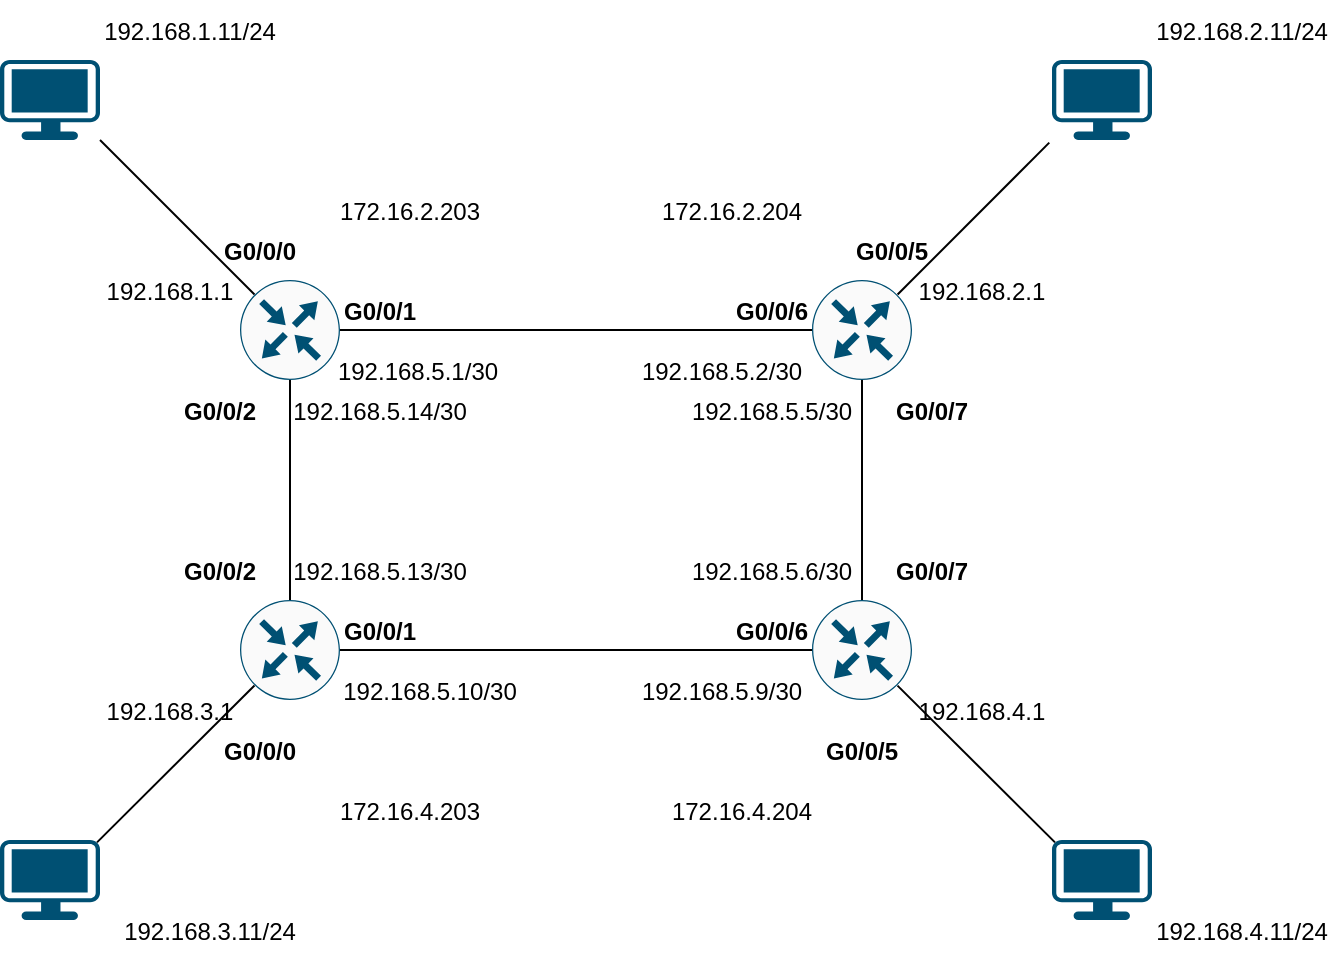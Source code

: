 <mxfile>
    <diagram id="MrVb-e5zkZLXbYLeOkRT" name="第 1 页">
        <mxGraphModel dx="906" dy="659" grid="1" gridSize="10" guides="1" tooltips="1" connect="1" arrows="1" fold="1" page="1" pageScale="1" pageWidth="827" pageHeight="1169" math="0" shadow="0">
            <root>
                <mxCell id="0"/>
                <mxCell id="1" parent="0"/>
                <mxCell id="2" value="" style="sketch=0;points=[[0.5,0,0],[1,0.5,0],[0.5,1,0],[0,0.5,0],[0.145,0.145,0],[0.856,0.145,0],[0.855,0.856,0],[0.145,0.855,0]];verticalLabelPosition=bottom;verticalAlign=top;aspect=fixed;align=center;pointerEvents=1;shape=mxgraph.cisco19.rect;prIcon=router;fillColor=#FAFAFA;strokeColor=#005073;" parent="1" vertex="1">
                    <mxGeometry x="204" y="280" width="50" height="50" as="geometry"/>
                </mxCell>
                <mxCell id="3" value="" style="sketch=0;points=[[0.5,0,0],[1,0.5,0],[0.5,1,0],[0,0.5,0],[0.145,0.145,0],[0.856,0.145,0],[0.855,0.856,0],[0.145,0.855,0]];verticalLabelPosition=bottom;verticalAlign=top;aspect=fixed;align=center;pointerEvents=1;shape=mxgraph.cisco19.rect;prIcon=router;fillColor=#FAFAFA;strokeColor=#005073;" parent="1" vertex="1">
                    <mxGeometry x="490" y="280" width="50" height="50" as="geometry"/>
                </mxCell>
                <mxCell id="4" value="" style="sketch=0;points=[[0.5,0,0],[1,0.5,0],[0.5,1,0],[0,0.5,0],[0.145,0.145,0],[0.856,0.145,0],[0.855,0.856,0],[0.145,0.855,0]];verticalLabelPosition=bottom;verticalAlign=top;aspect=fixed;align=center;pointerEvents=1;shape=mxgraph.cisco19.rect;prIcon=router;fillColor=#FAFAFA;strokeColor=#005073;" parent="1" vertex="1">
                    <mxGeometry x="204" y="440" width="50" height="50" as="geometry"/>
                </mxCell>
                <mxCell id="5" value="" style="sketch=0;points=[[0.5,0,0],[1,0.5,0],[0.5,1,0],[0,0.5,0],[0.145,0.145,0],[0.856,0.145,0],[0.855,0.856,0],[0.145,0.855,0]];verticalLabelPosition=bottom;verticalAlign=top;aspect=fixed;align=center;pointerEvents=1;shape=mxgraph.cisco19.rect;prIcon=router;fillColor=#FAFAFA;strokeColor=#005073;" parent="1" vertex="1">
                    <mxGeometry x="490" y="440" width="50" height="50" as="geometry"/>
                </mxCell>
                <mxCell id="6" value="" style="points=[[0.03,0.03,0],[0.5,0,0],[0.97,0.03,0],[1,0.4,0],[0.97,0.745,0],[0.5,1,0],[0.03,0.745,0],[0,0.4,0]];verticalLabelPosition=bottom;sketch=0;verticalAlign=top;aspect=fixed;align=center;pointerEvents=1;shape=mxgraph.cisco19.workstation;fillColor=#005073;strokeColor=none;" parent="1" vertex="1">
                    <mxGeometry x="84" y="170" width="50" height="40" as="geometry"/>
                </mxCell>
                <mxCell id="7" value="" style="points=[[0.03,0.03,0],[0.5,0,0],[0.97,0.03,0],[1,0.4,0],[0.97,0.745,0],[0.5,1,0],[0.03,0.745,0],[0,0.4,0]];verticalLabelPosition=bottom;sketch=0;verticalAlign=top;aspect=fixed;align=center;pointerEvents=1;shape=mxgraph.cisco19.workstation;fillColor=#005073;strokeColor=none;" parent="1" vertex="1">
                    <mxGeometry x="610" y="170" width="50" height="40" as="geometry"/>
                </mxCell>
                <mxCell id="8" value="" style="points=[[0.03,0.03,0],[0.5,0,0],[0.97,0.03,0],[1,0.4,0],[0.97,0.745,0],[0.5,1,0],[0.03,0.745,0],[0,0.4,0]];verticalLabelPosition=bottom;sketch=0;verticalAlign=top;aspect=fixed;align=center;pointerEvents=1;shape=mxgraph.cisco19.workstation;fillColor=#005073;strokeColor=none;" parent="1" vertex="1">
                    <mxGeometry x="84" y="560" width="50" height="40" as="geometry"/>
                </mxCell>
                <mxCell id="9" value="" style="points=[[0.03,0.03,0],[0.5,0,0],[0.97,0.03,0],[1,0.4,0],[0.97,0.745,0],[0.5,1,0],[0.03,0.745,0],[0,0.4,0]];verticalLabelPosition=bottom;sketch=0;verticalAlign=top;aspect=fixed;align=center;pointerEvents=1;shape=mxgraph.cisco19.workstation;fillColor=#005073;strokeColor=none;" parent="1" vertex="1">
                    <mxGeometry x="610" y="560" width="50" height="40" as="geometry"/>
                </mxCell>
                <mxCell id="10" value="" style="endArrow=none;entryX=1;entryY=1;entryDx=0;entryDy=0;entryPerimeter=0;exitX=0.145;exitY=0.145;exitDx=0;exitDy=0;exitPerimeter=0;" parent="1" source="2" target="6" edge="1">
                    <mxGeometry width="50" height="50" relative="1" as="geometry">
                        <mxPoint x="314" y="360" as="sourcePoint"/>
                        <mxPoint x="364" y="310" as="targetPoint"/>
                    </mxGeometry>
                </mxCell>
                <mxCell id="13" value="" style="endArrow=none;entryX=-0.027;entryY=1.033;entryDx=0;entryDy=0;entryPerimeter=0;exitX=0.856;exitY=0.145;exitDx=0;exitDy=0;exitPerimeter=0;" parent="1" source="3" target="7" edge="1">
                    <mxGeometry width="50" height="50" relative="1" as="geometry">
                        <mxPoint x="400" y="360" as="sourcePoint"/>
                        <mxPoint x="450" y="310" as="targetPoint"/>
                    </mxGeometry>
                </mxCell>
                <mxCell id="14" value="" style="endArrow=none;entryX=0.03;entryY=0.03;entryDx=0;entryDy=0;entryPerimeter=0;exitX=0.855;exitY=0.856;exitDx=0;exitDy=0;exitPerimeter=0;" parent="1" source="5" target="9" edge="1">
                    <mxGeometry width="50" height="50" relative="1" as="geometry">
                        <mxPoint x="543" y="297" as="sourcePoint"/>
                        <mxPoint x="619" y="221" as="targetPoint"/>
                    </mxGeometry>
                </mxCell>
                <mxCell id="15" value="" style="endArrow=none;entryX=0.97;entryY=0.03;entryDx=0;entryDy=0;entryPerimeter=0;exitX=0.145;exitY=0.855;exitDx=0;exitDy=0;exitPerimeter=0;" parent="1" source="4" target="8" edge="1">
                    <mxGeometry width="50" height="50" relative="1" as="geometry">
                        <mxPoint x="457" y="493" as="sourcePoint"/>
                        <mxPoint x="536" y="571" as="targetPoint"/>
                    </mxGeometry>
                </mxCell>
                <mxCell id="16" value="" style="endArrow=none;entryX=0;entryY=0.5;entryDx=0;entryDy=0;entryPerimeter=0;exitX=1;exitY=0.5;exitDx=0;exitDy=0;exitPerimeter=0;" parent="1" source="2" target="3" edge="1">
                    <mxGeometry width="50" height="50" relative="1" as="geometry">
                        <mxPoint x="264" y="320" as="sourcePoint"/>
                        <mxPoint x="364" y="310" as="targetPoint"/>
                    </mxGeometry>
                </mxCell>
                <mxCell id="17" value="" style="endArrow=none;exitX=0.5;exitY=0;exitDx=0;exitDy=0;exitPerimeter=0;entryX=0.5;entryY=1;entryDx=0;entryDy=0;entryPerimeter=0;" parent="1" source="4" target="2" edge="1">
                    <mxGeometry width="50" height="50" relative="1" as="geometry">
                        <mxPoint x="314" y="360" as="sourcePoint"/>
                        <mxPoint x="364" y="310" as="targetPoint"/>
                    </mxGeometry>
                </mxCell>
                <mxCell id="18" value="" style="endArrow=none;exitX=0.5;exitY=0;exitDx=0;exitDy=0;exitPerimeter=0;entryX=0.5;entryY=1;entryDx=0;entryDy=0;entryPerimeter=0;" parent="1" source="5" target="3" edge="1">
                    <mxGeometry width="50" height="50" relative="1" as="geometry">
                        <mxPoint x="325" y="450" as="sourcePoint"/>
                        <mxPoint x="325" y="340" as="targetPoint"/>
                    </mxGeometry>
                </mxCell>
                <mxCell id="19" value="" style="endArrow=none;exitX=0;exitY=0.5;exitDx=0;exitDy=0;exitPerimeter=0;entryX=1;entryY=0.5;entryDx=0;entryDy=0;entryPerimeter=0;" parent="1" source="5" target="4" edge="1">
                    <mxGeometry width="50" height="50" relative="1" as="geometry">
                        <mxPoint x="439" y="450" as="sourcePoint"/>
                        <mxPoint x="439" y="340" as="targetPoint"/>
                    </mxGeometry>
                </mxCell>
                <mxCell id="20" value="192.168.1.11/24" style="text;align=center;verticalAlign=middle;rounded=0;" parent="1" vertex="1">
                    <mxGeometry x="134" y="140" width="90" height="30" as="geometry"/>
                </mxCell>
                <mxCell id="21" value="192.168.2.11/24" style="text;align=center;verticalAlign=middle;rounded=0;" parent="1" vertex="1">
                    <mxGeometry x="660" y="140" width="90" height="30" as="geometry"/>
                </mxCell>
                <mxCell id="22" value="192.168.3.11/24" style="text;align=center;verticalAlign=middle;rounded=0;" parent="1" vertex="1">
                    <mxGeometry x="144" y="590" width="90" height="30" as="geometry"/>
                </mxCell>
                <mxCell id="23" value="192.168.4.11/24" style="text;align=center;verticalAlign=middle;rounded=0;" parent="1" vertex="1">
                    <mxGeometry x="660" y="590" width="90" height="30" as="geometry"/>
                </mxCell>
                <mxCell id="24" value="192.168.1.1" style="text;align=center;verticalAlign=middle;rounded=0;" parent="1" vertex="1">
                    <mxGeometry x="134" y="270" width="70" height="30" as="geometry"/>
                </mxCell>
                <mxCell id="25" value="192.168.2.1" style="text;align=center;verticalAlign=middle;rounded=0;" parent="1" vertex="1">
                    <mxGeometry x="540" y="270" width="70" height="30" as="geometry"/>
                </mxCell>
                <mxCell id="26" value="192.168.3.1" style="text;align=center;verticalAlign=middle;rounded=0;" parent="1" vertex="1">
                    <mxGeometry x="134" y="480" width="70" height="30" as="geometry"/>
                </mxCell>
                <mxCell id="27" value="192.168.4.1" style="text;align=center;verticalAlign=middle;rounded=0;" parent="1" vertex="1">
                    <mxGeometry x="540" y="480" width="70" height="30" as="geometry"/>
                </mxCell>
                <mxCell id="28" value="G0/0/0" style="text;align=center;verticalAlign=middle;rounded=0;fontStyle=1" parent="1" vertex="1">
                    <mxGeometry x="184" y="250" width="60" height="30" as="geometry"/>
                </mxCell>
                <mxCell id="30" value="G0/0/0" style="text;align=center;verticalAlign=middle;rounded=0;fontStyle=1" parent="1" vertex="1">
                    <mxGeometry x="184" y="500" width="60" height="30" as="geometry"/>
                </mxCell>
                <mxCell id="31" value="G0/0/5" style="text;align=center;verticalAlign=middle;rounded=0;fontStyle=1" parent="1" vertex="1">
                    <mxGeometry x="500" y="250" width="60" height="30" as="geometry"/>
                </mxCell>
                <mxCell id="32" value="G0/0/5" style="text;align=center;verticalAlign=middle;rounded=0;fontStyle=1" parent="1" vertex="1">
                    <mxGeometry x="485" y="500" width="60" height="30" as="geometry"/>
                </mxCell>
                <mxCell id="33" value="G0/0/1" style="text;align=center;verticalAlign=middle;rounded=0;fontStyle=1" parent="1" vertex="1">
                    <mxGeometry x="244" y="280" width="60" height="30" as="geometry"/>
                </mxCell>
                <mxCell id="34" value="G0/0/2" style="text;align=center;verticalAlign=middle;rounded=0;fontStyle=1" parent="1" vertex="1">
                    <mxGeometry x="164" y="330" width="60" height="30" as="geometry"/>
                </mxCell>
                <mxCell id="35" value="G0/0/1" style="text;align=center;verticalAlign=middle;rounded=0;fontStyle=1" parent="1" vertex="1">
                    <mxGeometry x="244" y="440" width="60" height="30" as="geometry"/>
                </mxCell>
                <mxCell id="36" value="G0/0/2" style="text;align=center;verticalAlign=middle;rounded=0;fontStyle=1" parent="1" vertex="1">
                    <mxGeometry x="164" y="410" width="60" height="30" as="geometry"/>
                </mxCell>
                <mxCell id="37" value="G0/0/6" style="text;align=center;verticalAlign=middle;rounded=0;fontStyle=1" parent="1" vertex="1">
                    <mxGeometry x="440" y="280" width="60" height="30" as="geometry"/>
                </mxCell>
                <mxCell id="38" value="G0/0/7" style="text;align=center;verticalAlign=middle;rounded=0;fontStyle=1" parent="1" vertex="1">
                    <mxGeometry x="520" y="330" width="60" height="30" as="geometry"/>
                </mxCell>
                <mxCell id="39" value="G0/0/7" style="text;align=center;verticalAlign=middle;rounded=0;fontStyle=1" parent="1" vertex="1">
                    <mxGeometry x="520" y="410" width="60" height="30" as="geometry"/>
                </mxCell>
                <mxCell id="40" value="G0/0/6" style="text;align=center;verticalAlign=middle;rounded=0;fontStyle=1" parent="1" vertex="1">
                    <mxGeometry x="440" y="440" width="60" height="30" as="geometry"/>
                </mxCell>
                <mxCell id="42" value="192.168.5.1/30" style="text;align=center;verticalAlign=middle;rounded=0;" parent="1" vertex="1">
                    <mxGeometry x="248" y="310" width="90" height="30" as="geometry"/>
                </mxCell>
                <mxCell id="43" value="192.168.5.2/30" style="text;align=center;verticalAlign=middle;rounded=0;" parent="1" vertex="1">
                    <mxGeometry x="400" y="310" width="90" height="30" as="geometry"/>
                </mxCell>
                <mxCell id="44" value="192.168.5.5/30" style="text;align=center;verticalAlign=middle;rounded=0;" parent="1" vertex="1">
                    <mxGeometry x="425" y="330" width="90" height="30" as="geometry"/>
                </mxCell>
                <mxCell id="45" value="192.168.5.6/30" style="text;align=center;verticalAlign=middle;rounded=0;" parent="1" vertex="1">
                    <mxGeometry x="425" y="410" width="90" height="30" as="geometry"/>
                </mxCell>
                <mxCell id="46" value="192.168.5.9/30" style="text;align=center;verticalAlign=middle;rounded=0;" parent="1" vertex="1">
                    <mxGeometry x="400" y="470" width="90" height="30" as="geometry"/>
                </mxCell>
                <mxCell id="47" value="192.168.5.10/30" style="text;align=center;verticalAlign=middle;rounded=0;" parent="1" vertex="1">
                    <mxGeometry x="254" y="470" width="90" height="30" as="geometry"/>
                </mxCell>
                <mxCell id="48" value="192.168.5.13/30" style="text;align=center;verticalAlign=middle;rounded=0;" parent="1" vertex="1">
                    <mxGeometry x="229" y="410" width="90" height="30" as="geometry"/>
                </mxCell>
                <mxCell id="49" value="192.168.5.14/30" style="text;align=center;verticalAlign=middle;rounded=0;" parent="1" vertex="1">
                    <mxGeometry x="229" y="330" width="90" height="30" as="geometry"/>
                </mxCell>
                <mxCell id="51" value="172.16.2.203" style="text;align=center;verticalAlign=middle;rounded=0;" parent="1" vertex="1">
                    <mxGeometry x="254" y="230" width="70" height="30" as="geometry"/>
                </mxCell>
                <mxCell id="52" value="172.16.2.204" style="text;align=center;verticalAlign=middle;rounded=0;" parent="1" vertex="1">
                    <mxGeometry x="415" y="230" width="70" height="30" as="geometry"/>
                </mxCell>
                <mxCell id="53" value="172.16.4.204" style="text;align=center;verticalAlign=middle;rounded=0;" parent="1" vertex="1">
                    <mxGeometry x="420" y="530" width="70" height="30" as="geometry"/>
                </mxCell>
                <mxCell id="54" value="172.16.4.203" style="text;align=center;verticalAlign=middle;rounded=0;" parent="1" vertex="1">
                    <mxGeometry x="254" y="530" width="70" height="30" as="geometry"/>
                </mxCell>
            </root>
        </mxGraphModel>
    </diagram>
</mxfile>